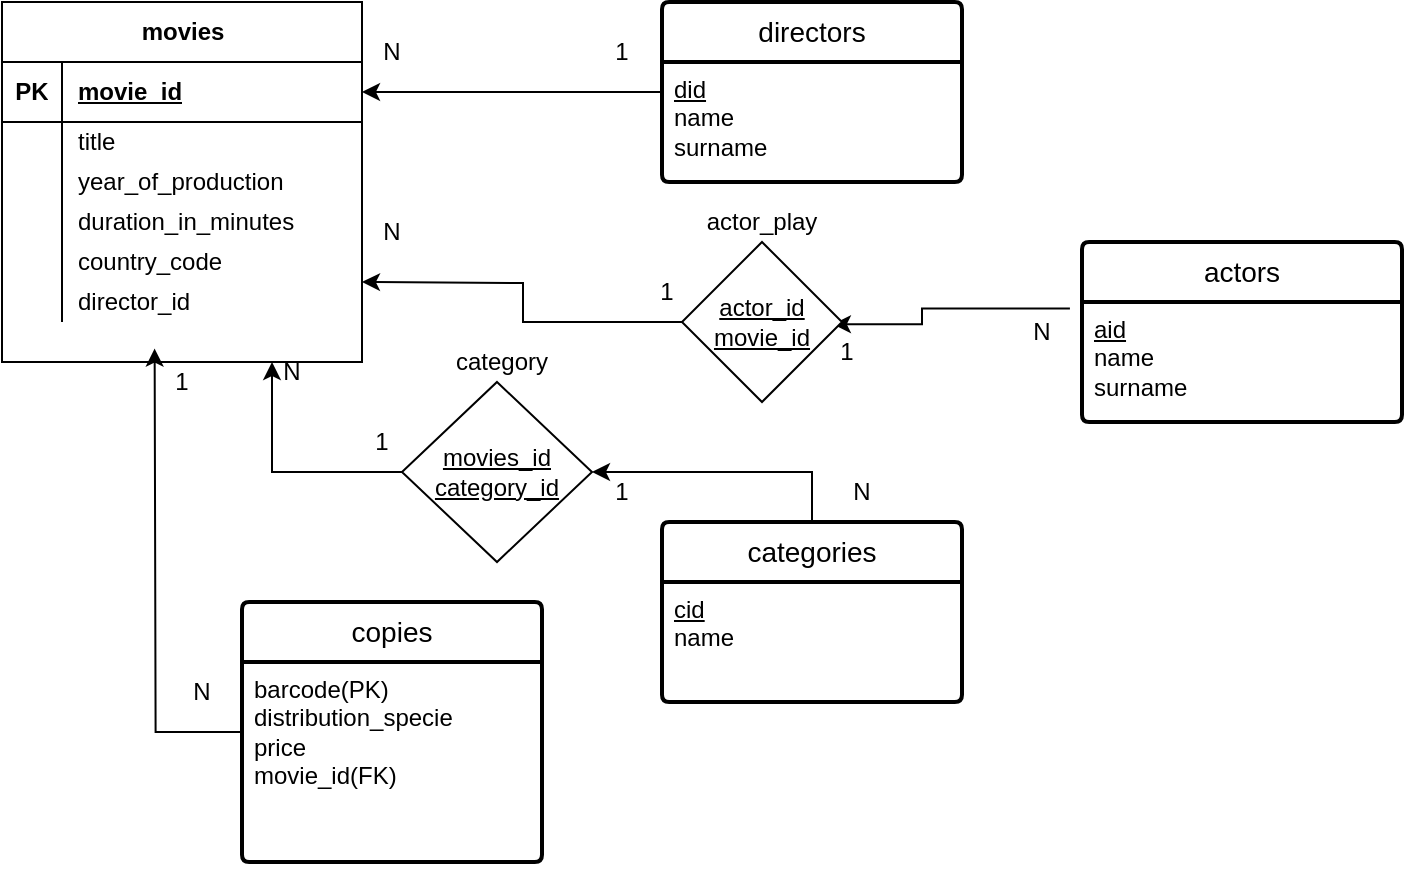 <mxfile version="24.8.4">
  <diagram name="Page-1" id="Qr0belFfOtLrw46gNcIx">
    <mxGraphModel dx="737" dy="443" grid="1" gridSize="10" guides="1" tooltips="1" connect="1" arrows="1" fold="1" page="1" pageScale="1" pageWidth="850" pageHeight="1100" math="0" shadow="0">
      <root>
        <mxCell id="0" />
        <mxCell id="1" parent="0" />
        <mxCell id="cb593BEcCMVVSMPNYewj-27" style="edgeStyle=orthogonalEdgeStyle;rounded=0;orthogonalLoop=1;jettySize=auto;html=1;exitX=0.75;exitY=1;exitDx=0;exitDy=0;entryX=0.75;entryY=1;entryDx=0;entryDy=0;" edge="1" parent="1" source="cb593BEcCMVVSMPNYewj-25" target="cb593BEcCMVVSMPNYewj-24">
          <mxGeometry relative="1" as="geometry" />
        </mxCell>
        <mxCell id="cb593BEcCMVVSMPNYewj-1" value="movies" style="shape=table;startSize=30;container=1;collapsible=1;childLayout=tableLayout;fixedRows=1;rowLines=0;fontStyle=1;align=center;resizeLast=1;html=1;" vertex="1" parent="1">
          <mxGeometry x="60" y="40" width="180" height="180" as="geometry" />
        </mxCell>
        <mxCell id="cb593BEcCMVVSMPNYewj-2" value="" style="shape=tableRow;horizontal=0;startSize=0;swimlaneHead=0;swimlaneBody=0;fillColor=none;collapsible=0;dropTarget=0;points=[[0,0.5],[1,0.5]];portConstraint=eastwest;top=0;left=0;right=0;bottom=1;" vertex="1" parent="cb593BEcCMVVSMPNYewj-1">
          <mxGeometry y="30" width="180" height="30" as="geometry" />
        </mxCell>
        <mxCell id="cb593BEcCMVVSMPNYewj-3" value="PK" style="shape=partialRectangle;connectable=0;fillColor=none;top=0;left=0;bottom=0;right=0;fontStyle=1;overflow=hidden;whiteSpace=wrap;html=1;" vertex="1" parent="cb593BEcCMVVSMPNYewj-2">
          <mxGeometry width="30" height="30" as="geometry">
            <mxRectangle width="30" height="30" as="alternateBounds" />
          </mxGeometry>
        </mxCell>
        <mxCell id="cb593BEcCMVVSMPNYewj-4" value="movie_id" style="shape=partialRectangle;connectable=0;fillColor=none;top=0;left=0;bottom=0;right=0;align=left;spacingLeft=6;fontStyle=5;overflow=hidden;whiteSpace=wrap;html=1;" vertex="1" parent="cb593BEcCMVVSMPNYewj-2">
          <mxGeometry x="30" width="150" height="30" as="geometry">
            <mxRectangle width="150" height="30" as="alternateBounds" />
          </mxGeometry>
        </mxCell>
        <mxCell id="cb593BEcCMVVSMPNYewj-5" value="" style="shape=tableRow;horizontal=0;startSize=0;swimlaneHead=0;swimlaneBody=0;fillColor=none;collapsible=0;dropTarget=0;points=[[0,0.5],[1,0.5]];portConstraint=eastwest;top=0;left=0;right=0;bottom=0;" vertex="1" parent="cb593BEcCMVVSMPNYewj-1">
          <mxGeometry y="60" width="180" height="20" as="geometry" />
        </mxCell>
        <mxCell id="cb593BEcCMVVSMPNYewj-6" value="" style="shape=partialRectangle;connectable=0;fillColor=none;top=0;left=0;bottom=0;right=0;editable=1;overflow=hidden;whiteSpace=wrap;html=1;" vertex="1" parent="cb593BEcCMVVSMPNYewj-5">
          <mxGeometry width="30" height="20" as="geometry">
            <mxRectangle width="30" height="20" as="alternateBounds" />
          </mxGeometry>
        </mxCell>
        <mxCell id="cb593BEcCMVVSMPNYewj-7" value="title" style="shape=partialRectangle;connectable=0;fillColor=none;top=0;left=0;bottom=0;right=0;align=left;spacingLeft=6;overflow=hidden;whiteSpace=wrap;html=1;" vertex="1" parent="cb593BEcCMVVSMPNYewj-5">
          <mxGeometry x="30" width="150" height="20" as="geometry">
            <mxRectangle width="150" height="20" as="alternateBounds" />
          </mxGeometry>
        </mxCell>
        <mxCell id="cb593BEcCMVVSMPNYewj-8" value="" style="shape=tableRow;horizontal=0;startSize=0;swimlaneHead=0;swimlaneBody=0;fillColor=none;collapsible=0;dropTarget=0;points=[[0,0.5],[1,0.5]];portConstraint=eastwest;top=0;left=0;right=0;bottom=0;" vertex="1" parent="cb593BEcCMVVSMPNYewj-1">
          <mxGeometry y="80" width="180" height="20" as="geometry" />
        </mxCell>
        <mxCell id="cb593BEcCMVVSMPNYewj-9" value="" style="shape=partialRectangle;connectable=0;fillColor=none;top=0;left=0;bottom=0;right=0;editable=1;overflow=hidden;whiteSpace=wrap;html=1;" vertex="1" parent="cb593BEcCMVVSMPNYewj-8">
          <mxGeometry width="30" height="20" as="geometry">
            <mxRectangle width="30" height="20" as="alternateBounds" />
          </mxGeometry>
        </mxCell>
        <mxCell id="cb593BEcCMVVSMPNYewj-10" value="year_of_production" style="shape=partialRectangle;connectable=0;fillColor=none;top=0;left=0;bottom=0;right=0;align=left;spacingLeft=6;overflow=hidden;whiteSpace=wrap;html=1;" vertex="1" parent="cb593BEcCMVVSMPNYewj-8">
          <mxGeometry x="30" width="150" height="20" as="geometry">
            <mxRectangle width="150" height="20" as="alternateBounds" />
          </mxGeometry>
        </mxCell>
        <mxCell id="cb593BEcCMVVSMPNYewj-11" value="" style="shape=tableRow;horizontal=0;startSize=0;swimlaneHead=0;swimlaneBody=0;fillColor=none;collapsible=0;dropTarget=0;points=[[0,0.5],[1,0.5]];portConstraint=eastwest;top=0;left=0;right=0;bottom=0;" vertex="1" parent="cb593BEcCMVVSMPNYewj-1">
          <mxGeometry y="100" width="180" height="20" as="geometry" />
        </mxCell>
        <mxCell id="cb593BEcCMVVSMPNYewj-12" value="" style="shape=partialRectangle;connectable=0;fillColor=none;top=0;left=0;bottom=0;right=0;editable=1;overflow=hidden;whiteSpace=wrap;html=1;" vertex="1" parent="cb593BEcCMVVSMPNYewj-11">
          <mxGeometry width="30" height="20" as="geometry">
            <mxRectangle width="30" height="20" as="alternateBounds" />
          </mxGeometry>
        </mxCell>
        <mxCell id="cb593BEcCMVVSMPNYewj-13" value="&lt;div&gt;duration_in_minutes&lt;/div&gt;&lt;div&gt;&lt;br&gt;&lt;/div&gt;" style="shape=partialRectangle;connectable=0;fillColor=none;top=0;left=0;bottom=0;right=0;align=left;spacingLeft=6;overflow=hidden;whiteSpace=wrap;html=1;" vertex="1" parent="cb593BEcCMVVSMPNYewj-11">
          <mxGeometry x="30" width="150" height="20" as="geometry">
            <mxRectangle width="150" height="20" as="alternateBounds" />
          </mxGeometry>
        </mxCell>
        <mxCell id="cb593BEcCMVVSMPNYewj-62" value="" style="shape=tableRow;horizontal=0;startSize=0;swimlaneHead=0;swimlaneBody=0;fillColor=none;collapsible=0;dropTarget=0;points=[[0,0.5],[1,0.5]];portConstraint=eastwest;top=0;left=0;right=0;bottom=0;" vertex="1" parent="cb593BEcCMVVSMPNYewj-1">
          <mxGeometry y="120" width="180" height="20" as="geometry" />
        </mxCell>
        <mxCell id="cb593BEcCMVVSMPNYewj-63" value="" style="shape=partialRectangle;connectable=0;fillColor=none;top=0;left=0;bottom=0;right=0;editable=1;overflow=hidden;whiteSpace=wrap;html=1;" vertex="1" parent="cb593BEcCMVVSMPNYewj-62">
          <mxGeometry width="30" height="20" as="geometry">
            <mxRectangle width="30" height="20" as="alternateBounds" />
          </mxGeometry>
        </mxCell>
        <mxCell id="cb593BEcCMVVSMPNYewj-64" value="country_code" style="shape=partialRectangle;connectable=0;fillColor=none;top=0;left=0;bottom=0;right=0;align=left;spacingLeft=6;overflow=hidden;whiteSpace=wrap;html=1;" vertex="1" parent="cb593BEcCMVVSMPNYewj-62">
          <mxGeometry x="30" width="150" height="20" as="geometry">
            <mxRectangle width="150" height="20" as="alternateBounds" />
          </mxGeometry>
        </mxCell>
        <mxCell id="cb593BEcCMVVSMPNYewj-65" value="" style="shape=tableRow;horizontal=0;startSize=0;swimlaneHead=0;swimlaneBody=0;fillColor=none;collapsible=0;dropTarget=0;points=[[0,0.5],[1,0.5]];portConstraint=eastwest;top=0;left=0;right=0;bottom=0;" vertex="1" parent="cb593BEcCMVVSMPNYewj-1">
          <mxGeometry y="140" width="180" height="20" as="geometry" />
        </mxCell>
        <mxCell id="cb593BEcCMVVSMPNYewj-66" value="" style="shape=partialRectangle;connectable=0;fillColor=none;top=0;left=0;bottom=0;right=0;editable=1;overflow=hidden;whiteSpace=wrap;html=1;" vertex="1" parent="cb593BEcCMVVSMPNYewj-65">
          <mxGeometry width="30" height="20" as="geometry">
            <mxRectangle width="30" height="20" as="alternateBounds" />
          </mxGeometry>
        </mxCell>
        <mxCell id="cb593BEcCMVVSMPNYewj-67" value="director_id" style="shape=partialRectangle;connectable=0;fillColor=none;top=0;left=0;bottom=0;right=0;align=left;spacingLeft=6;overflow=hidden;whiteSpace=wrap;html=1;" vertex="1" parent="cb593BEcCMVVSMPNYewj-65">
          <mxGeometry x="30" width="150" height="20" as="geometry">
            <mxRectangle width="150" height="20" as="alternateBounds" />
          </mxGeometry>
        </mxCell>
        <mxCell id="cb593BEcCMVVSMPNYewj-31" style="edgeStyle=orthogonalEdgeStyle;rounded=0;orthogonalLoop=1;jettySize=auto;html=1;entryX=1;entryY=0.5;entryDx=0;entryDy=0;" edge="1" parent="1" source="cb593BEcCMVVSMPNYewj-16" target="cb593BEcCMVVSMPNYewj-2">
          <mxGeometry relative="1" as="geometry" />
        </mxCell>
        <mxCell id="cb593BEcCMVVSMPNYewj-16" value="directors" style="swimlane;childLayout=stackLayout;horizontal=1;startSize=30;horizontalStack=0;rounded=1;fontSize=14;fontStyle=0;strokeWidth=2;resizeParent=0;resizeLast=1;shadow=0;dashed=0;align=center;arcSize=4;whiteSpace=wrap;html=1;" vertex="1" parent="1">
          <mxGeometry x="390" y="40" width="150" height="90" as="geometry" />
        </mxCell>
        <mxCell id="cb593BEcCMVVSMPNYewj-17" value="&lt;u&gt;did&lt;/u&gt;&lt;br&gt;name&lt;br&gt;surname" style="align=left;strokeColor=none;fillColor=none;spacingLeft=4;fontSize=12;verticalAlign=top;resizable=0;rotatable=0;part=1;html=1;" vertex="1" parent="cb593BEcCMVVSMPNYewj-16">
          <mxGeometry y="30" width="150" height="60" as="geometry" />
        </mxCell>
        <mxCell id="cb593BEcCMVVSMPNYewj-18" value="actors" style="swimlane;childLayout=stackLayout;horizontal=1;startSize=30;horizontalStack=0;rounded=1;fontSize=14;fontStyle=0;strokeWidth=2;resizeParent=0;resizeLast=1;shadow=0;dashed=0;align=center;arcSize=4;whiteSpace=wrap;html=1;" vertex="1" parent="1">
          <mxGeometry x="600" y="160" width="160" height="90" as="geometry" />
        </mxCell>
        <mxCell id="cb593BEcCMVVSMPNYewj-19" value="&lt;u&gt;aid&lt;/u&gt;&lt;br&gt;name&lt;br&gt;surname" style="align=left;strokeColor=none;fillColor=none;spacingLeft=4;fontSize=12;verticalAlign=top;resizable=0;rotatable=0;part=1;html=1;" vertex="1" parent="cb593BEcCMVVSMPNYewj-18">
          <mxGeometry y="30" width="160" height="60" as="geometry" />
        </mxCell>
        <mxCell id="cb593BEcCMVVSMPNYewj-55" style="edgeStyle=orthogonalEdgeStyle;rounded=0;orthogonalLoop=1;jettySize=auto;html=1;exitX=0.5;exitY=0;exitDx=0;exitDy=0;entryX=1;entryY=0.5;entryDx=0;entryDy=0;" edge="1" parent="1" source="cb593BEcCMVVSMPNYewj-21" target="cb593BEcCMVVSMPNYewj-54">
          <mxGeometry relative="1" as="geometry" />
        </mxCell>
        <mxCell id="cb593BEcCMVVSMPNYewj-21" value="categories" style="swimlane;childLayout=stackLayout;horizontal=1;startSize=30;horizontalStack=0;rounded=1;fontSize=14;fontStyle=0;strokeWidth=2;resizeParent=0;resizeLast=1;shadow=0;dashed=0;align=center;arcSize=4;whiteSpace=wrap;html=1;" vertex="1" parent="1">
          <mxGeometry x="390" y="300" width="150" height="90" as="geometry" />
        </mxCell>
        <mxCell id="cb593BEcCMVVSMPNYewj-22" value="&lt;u&gt;cid&lt;br&gt;&lt;/u&gt;name&lt;div&gt;&lt;u&gt;&lt;br&gt;&lt;/u&gt;&lt;/div&gt;" style="align=left;strokeColor=none;fillColor=none;spacingLeft=4;fontSize=12;verticalAlign=top;resizable=0;rotatable=0;part=1;html=1;" vertex="1" parent="cb593BEcCMVVSMPNYewj-21">
          <mxGeometry y="30" width="150" height="60" as="geometry" />
        </mxCell>
        <mxCell id="cb593BEcCMVVSMPNYewj-24" value="copies" style="swimlane;childLayout=stackLayout;horizontal=1;startSize=30;horizontalStack=0;rounded=1;fontSize=14;fontStyle=0;strokeWidth=2;resizeParent=0;resizeLast=1;shadow=0;dashed=0;align=center;arcSize=4;whiteSpace=wrap;html=1;" vertex="1" parent="1">
          <mxGeometry x="180" y="340" width="150" height="130" as="geometry" />
        </mxCell>
        <mxCell id="cb593BEcCMVVSMPNYewj-25" value="barcode(PK)&lt;br&gt;&lt;div&gt;distribution_specie&lt;/div&gt;&lt;div&gt;price&lt;/div&gt;&lt;div&gt;movie_id(FK)&lt;br&gt;&lt;/div&gt;" style="align=left;strokeColor=none;fillColor=none;spacingLeft=4;fontSize=12;verticalAlign=top;resizable=0;rotatable=0;part=1;html=1;" vertex="1" parent="cb593BEcCMVVSMPNYewj-24">
          <mxGeometry y="30" width="150" height="100" as="geometry" />
        </mxCell>
        <mxCell id="cb593BEcCMVVSMPNYewj-30" style="edgeStyle=orthogonalEdgeStyle;rounded=0;orthogonalLoop=1;jettySize=auto;html=1;exitX=0;exitY=0.5;exitDx=0;exitDy=0;entryX=0.704;entryY=1.11;entryDx=0;entryDy=0;entryPerimeter=0;" edge="1" parent="1" source="cb593BEcCMVVSMPNYewj-24">
          <mxGeometry relative="1" as="geometry">
            <mxPoint x="136.32" y="213.3" as="targetPoint" />
          </mxGeometry>
        </mxCell>
        <mxCell id="cb593BEcCMVVSMPNYewj-32" value="1" style="text;html=1;align=center;verticalAlign=middle;whiteSpace=wrap;rounded=0;" vertex="1" parent="1">
          <mxGeometry x="340" y="50" width="60" height="30" as="geometry" />
        </mxCell>
        <mxCell id="cb593BEcCMVVSMPNYewj-33" value="N" style="text;html=1;align=center;verticalAlign=middle;whiteSpace=wrap;rounded=0;" vertex="1" parent="1">
          <mxGeometry x="225" y="50" width="60" height="30" as="geometry" />
        </mxCell>
        <mxCell id="cb593BEcCMVVSMPNYewj-34" value="N" style="text;html=1;align=center;verticalAlign=middle;whiteSpace=wrap;rounded=0;" vertex="1" parent="1">
          <mxGeometry x="140" y="370" width="40" height="30" as="geometry" />
        </mxCell>
        <mxCell id="cb593BEcCMVVSMPNYewj-36" value="1" style="text;html=1;align=center;verticalAlign=middle;whiteSpace=wrap;rounded=0;" vertex="1" parent="1">
          <mxGeometry x="130" y="220" width="40" height="20" as="geometry" />
        </mxCell>
        <mxCell id="cb593BEcCMVVSMPNYewj-38" value="1" style="text;html=1;align=center;verticalAlign=middle;whiteSpace=wrap;rounded=0;" vertex="1" parent="1">
          <mxGeometry x="230" y="250" width="40" height="20" as="geometry" />
        </mxCell>
        <mxCell id="cb593BEcCMVVSMPNYewj-39" value="N" style="text;html=1;align=center;verticalAlign=middle;whiteSpace=wrap;rounded=0;" vertex="1" parent="1">
          <mxGeometry x="460" y="270" width="60" height="30" as="geometry" />
        </mxCell>
        <mxCell id="cb593BEcCMVVSMPNYewj-44" value="N" style="text;html=1;align=center;verticalAlign=middle;whiteSpace=wrap;rounded=0;" vertex="1" parent="1">
          <mxGeometry x="560" y="190" width="40" height="30" as="geometry" />
        </mxCell>
        <mxCell id="cb593BEcCMVVSMPNYewj-46" value="N" style="text;html=1;align=center;verticalAlign=middle;whiteSpace=wrap;rounded=0;" vertex="1" parent="1">
          <mxGeometry x="225" y="140" width="60" height="30" as="geometry" />
        </mxCell>
        <mxCell id="cb593BEcCMVVSMPNYewj-50" value="1" style="text;html=1;align=center;verticalAlign=middle;whiteSpace=wrap;rounded=0;" vertex="1" parent="1">
          <mxGeometry x="370" y="170" width="45" height="30" as="geometry" />
        </mxCell>
        <mxCell id="cb593BEcCMVVSMPNYewj-51" value="1" style="text;html=1;align=center;verticalAlign=middle;whiteSpace=wrap;rounded=0;" vertex="1" parent="1">
          <mxGeometry x="460" y="190" width="45" height="50" as="geometry" />
        </mxCell>
        <mxCell id="cb593BEcCMVVSMPNYewj-52" style="edgeStyle=orthogonalEdgeStyle;rounded=0;orthogonalLoop=1;jettySize=auto;html=1;exitX=0;exitY=0.5;exitDx=0;exitDy=0;" edge="1" parent="1" source="cb593BEcCMVVSMPNYewj-60">
          <mxGeometry relative="1" as="geometry">
            <mxPoint x="390" y="200" as="sourcePoint" />
            <mxPoint x="240" y="180" as="targetPoint" />
          </mxGeometry>
        </mxCell>
        <mxCell id="cb593BEcCMVVSMPNYewj-53" style="edgeStyle=orthogonalEdgeStyle;rounded=0;orthogonalLoop=1;jettySize=auto;html=1;exitX=0.849;exitY=0.107;exitDx=0;exitDy=0;exitPerimeter=0;entryX=0.943;entryY=0.514;entryDx=0;entryDy=0;entryPerimeter=0;" edge="1" parent="1" source="cb593BEcCMVVSMPNYewj-44" target="cb593BEcCMVVSMPNYewj-60">
          <mxGeometry relative="1" as="geometry">
            <mxPoint x="600" y="204.66" as="sourcePoint" />
            <mxPoint x="530" y="203" as="targetPoint" />
          </mxGeometry>
        </mxCell>
        <mxCell id="cb593BEcCMVVSMPNYewj-56" style="edgeStyle=orthogonalEdgeStyle;rounded=0;orthogonalLoop=1;jettySize=auto;html=1;exitX=0;exitY=0.5;exitDx=0;exitDy=0;entryX=0.75;entryY=1;entryDx=0;entryDy=0;" edge="1" parent="1" source="cb593BEcCMVVSMPNYewj-54" target="cb593BEcCMVVSMPNYewj-1">
          <mxGeometry relative="1" as="geometry" />
        </mxCell>
        <mxCell id="cb593BEcCMVVSMPNYewj-54" value="&lt;div&gt;&lt;u&gt;movies_id&lt;/u&gt;&lt;/div&gt;&lt;div&gt;&lt;u&gt;category_id&lt;br&gt;&lt;/u&gt;&lt;/div&gt;" style="rhombus;whiteSpace=wrap;html=1;" vertex="1" parent="1">
          <mxGeometry x="260" y="230" width="95" height="90" as="geometry" />
        </mxCell>
        <mxCell id="cb593BEcCMVVSMPNYewj-57" value="N" style="text;html=1;align=center;verticalAlign=middle;whiteSpace=wrap;rounded=0;" vertex="1" parent="1">
          <mxGeometry x="175" y="210" width="60" height="30" as="geometry" />
        </mxCell>
        <mxCell id="cb593BEcCMVVSMPNYewj-58" value="1" style="text;html=1;align=center;verticalAlign=middle;whiteSpace=wrap;rounded=0;" vertex="1" parent="1">
          <mxGeometry x="350" y="275" width="40" height="20" as="geometry" />
        </mxCell>
        <mxCell id="cb593BEcCMVVSMPNYewj-59" value="category" style="text;html=1;align=center;verticalAlign=middle;whiteSpace=wrap;rounded=0;" vertex="1" parent="1">
          <mxGeometry x="290" y="210" width="40" height="20" as="geometry" />
        </mxCell>
        <mxCell id="cb593BEcCMVVSMPNYewj-60" value="&lt;u&gt;actor_id&lt;/u&gt;&lt;br&gt;&lt;u&gt;movie_id&lt;/u&gt;" style="rhombus;whiteSpace=wrap;html=1;" vertex="1" parent="1">
          <mxGeometry x="400" y="160" width="80" height="80" as="geometry" />
        </mxCell>
        <mxCell id="cb593BEcCMVVSMPNYewj-61" value="actor_play" style="text;html=1;align=center;verticalAlign=middle;whiteSpace=wrap;rounded=0;" vertex="1" parent="1">
          <mxGeometry x="420" y="140" width="40" height="20" as="geometry" />
        </mxCell>
      </root>
    </mxGraphModel>
  </diagram>
</mxfile>
